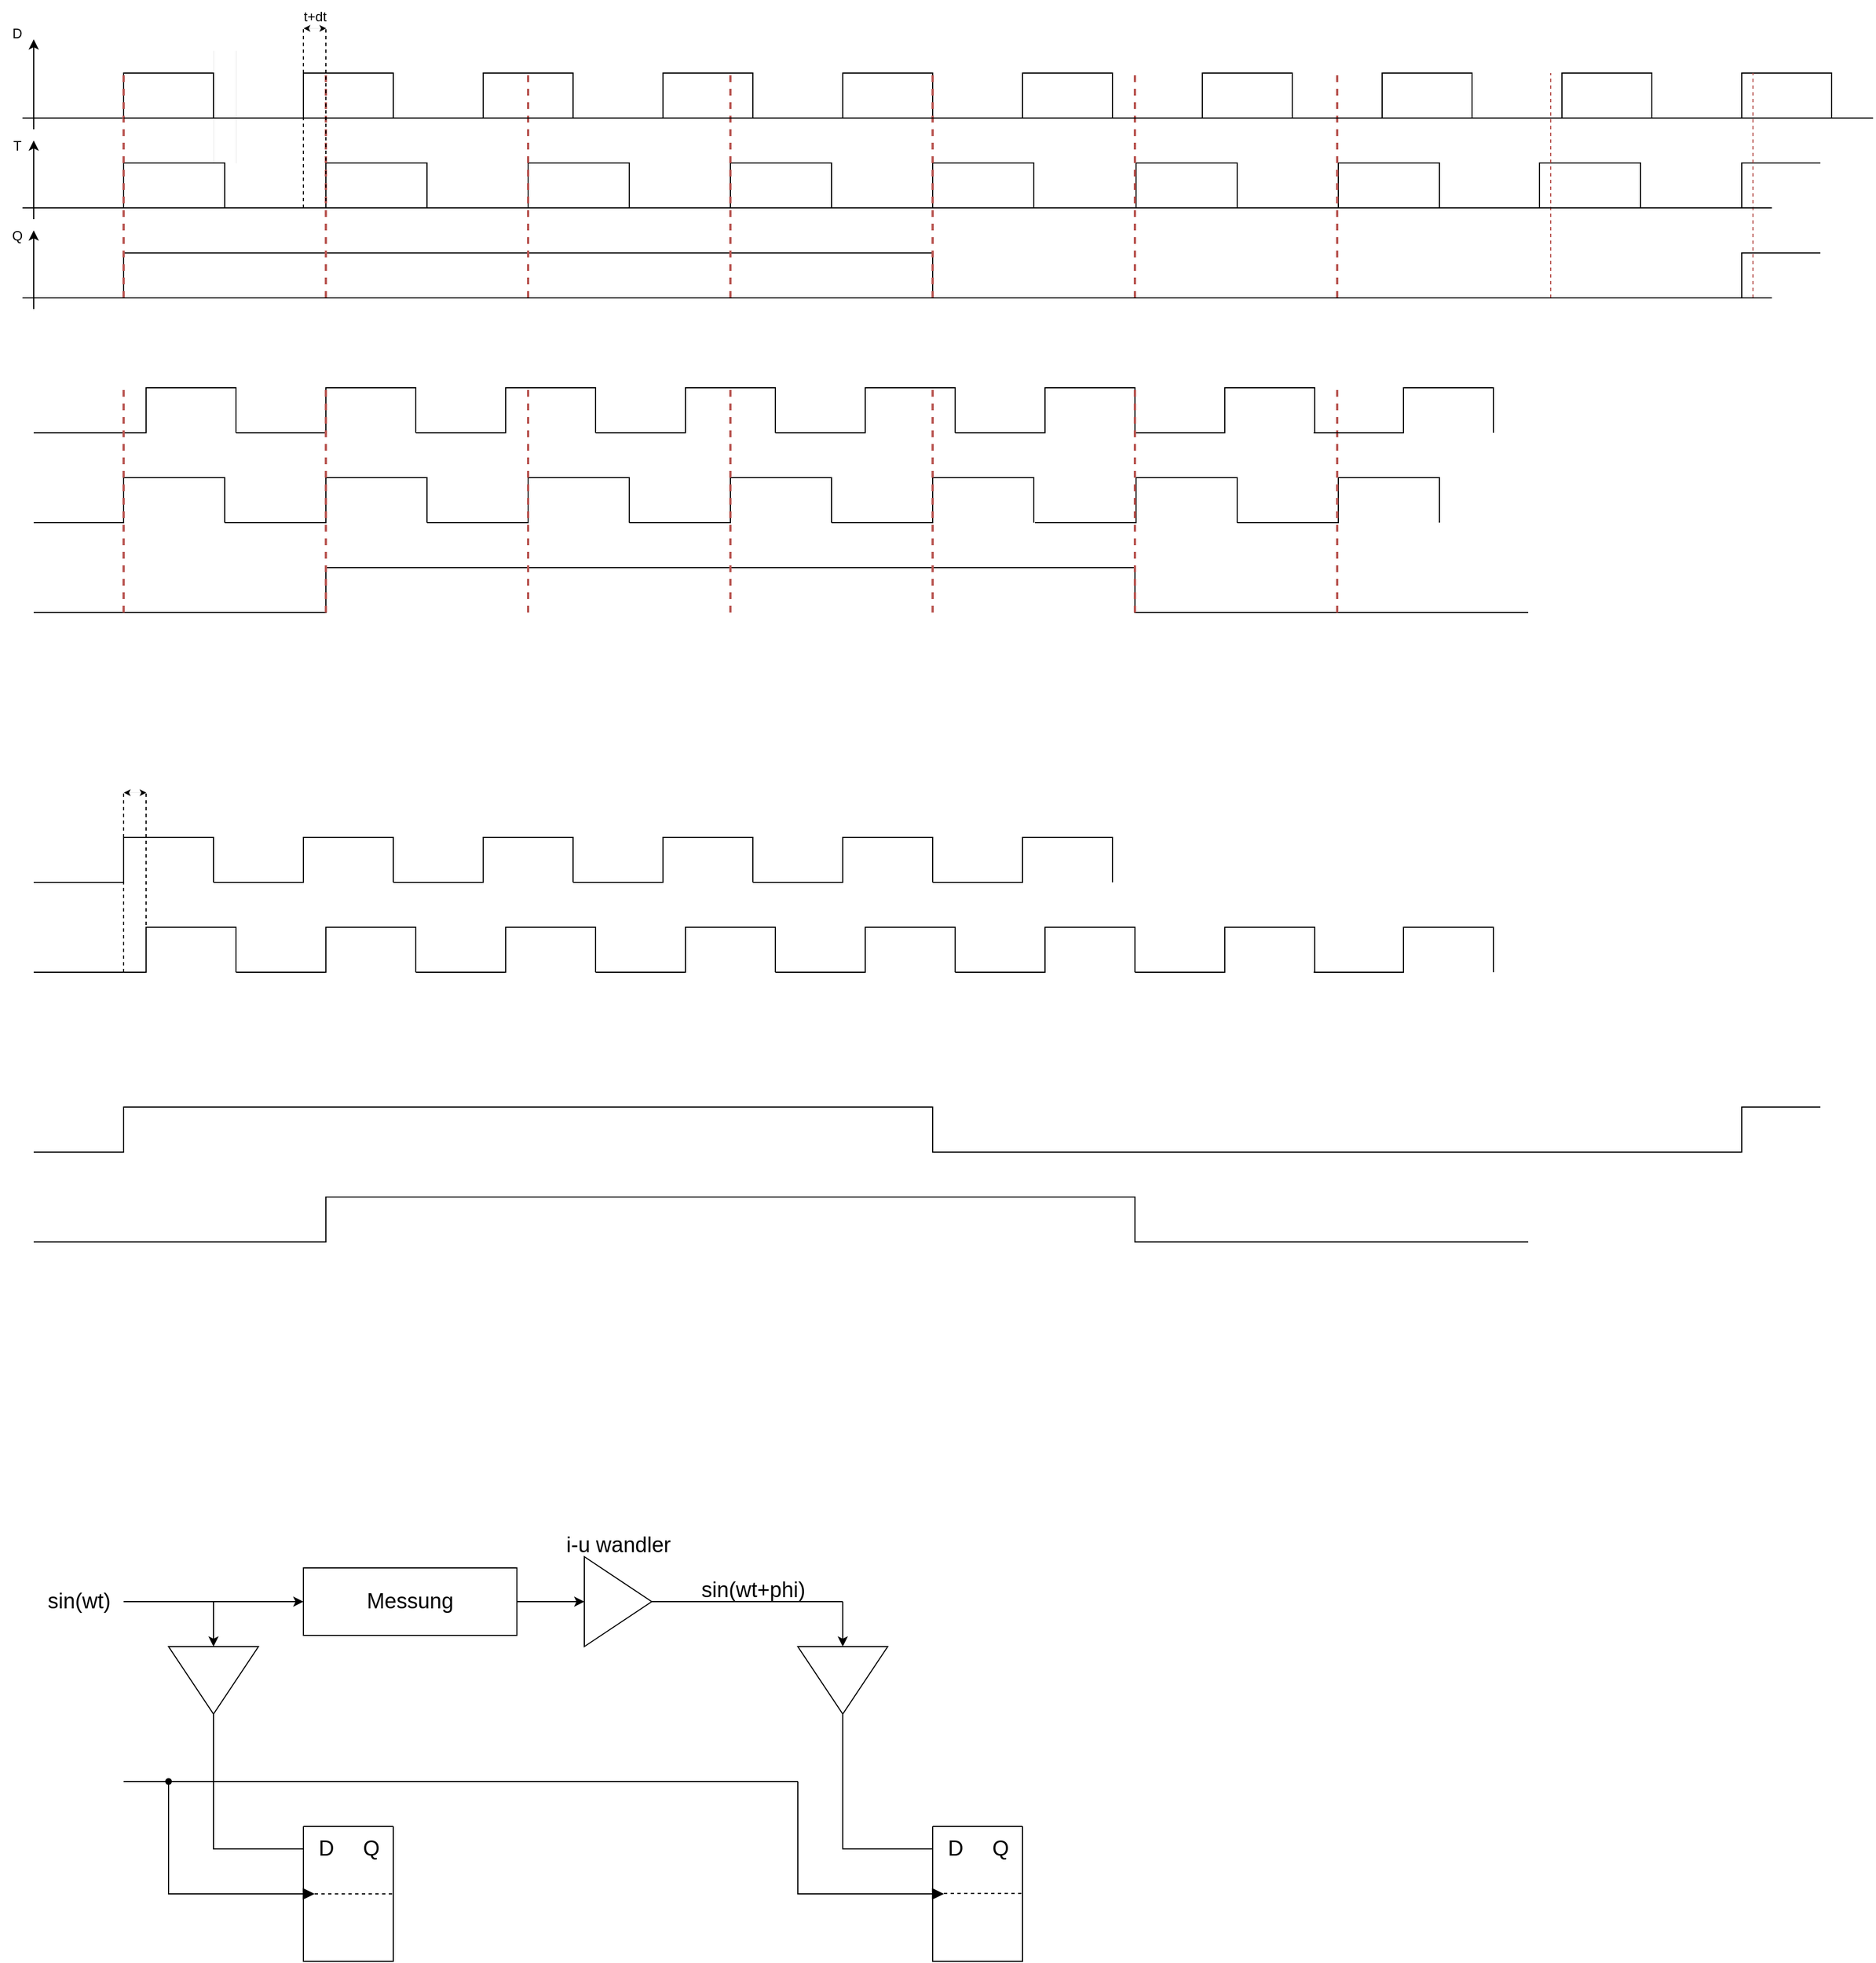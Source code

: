<mxfile version="20.8.5" type="github">
  <diagram id="WDzS4ZiVjdlWBc4Naw3w" name="Seite-1">
    <mxGraphModel dx="1028" dy="569" grid="1" gridSize="10" guides="1" tooltips="1" connect="1" arrows="1" fold="1" page="1" pageScale="1" pageWidth="827" pageHeight="1169" math="0" shadow="0">
      <root>
        <mxCell id="0" />
        <mxCell id="1" parent="0" />
        <mxCell id="kdA-taJ_aWkf9tYC6nDx-21" value="" style="endArrow=none;html=1;rounded=0;" parent="1" edge="1">
          <mxGeometry width="50" height="50" relative="1" as="geometry">
            <mxPoint x="150" y="200" as="sourcePoint" />
            <mxPoint x="320" y="200" as="targetPoint" />
            <Array as="points">
              <mxPoint x="240" y="200" />
              <mxPoint x="240" y="160" />
              <mxPoint x="320" y="160" />
            </Array>
          </mxGeometry>
        </mxCell>
        <mxCell id="kdA-taJ_aWkf9tYC6nDx-22" value="" style="endArrow=none;html=1;rounded=0;" parent="1" edge="1">
          <mxGeometry width="50" height="50" relative="1" as="geometry">
            <mxPoint x="320" y="200" as="sourcePoint" />
            <mxPoint x="480" y="200" as="targetPoint" />
            <Array as="points">
              <mxPoint x="400" y="200" />
              <mxPoint x="400" y="160" />
              <mxPoint x="480" y="160" />
            </Array>
          </mxGeometry>
        </mxCell>
        <mxCell id="kdA-taJ_aWkf9tYC6nDx-23" value="" style="endArrow=none;html=1;rounded=0;" parent="1" edge="1">
          <mxGeometry width="50" height="50" relative="1" as="geometry">
            <mxPoint x="480" y="200" as="sourcePoint" />
            <mxPoint x="640" y="200" as="targetPoint" />
            <Array as="points">
              <mxPoint x="560" y="200" />
              <mxPoint x="560" y="160" />
              <mxPoint x="640" y="160" />
            </Array>
          </mxGeometry>
        </mxCell>
        <mxCell id="kdA-taJ_aWkf9tYC6nDx-24" value="" style="endArrow=none;html=1;rounded=0;" parent="1" edge="1">
          <mxGeometry width="50" height="50" relative="1" as="geometry">
            <mxPoint x="640" y="200" as="sourcePoint" />
            <mxPoint x="800" y="200" as="targetPoint" />
            <Array as="points">
              <mxPoint x="720" y="200" />
              <mxPoint x="720" y="160" />
              <mxPoint x="800" y="160" />
            </Array>
          </mxGeometry>
        </mxCell>
        <mxCell id="kdA-taJ_aWkf9tYC6nDx-25" value="" style="endArrow=none;html=1;rounded=0;" parent="1" edge="1">
          <mxGeometry width="50" height="50" relative="1" as="geometry">
            <mxPoint x="800" y="200" as="sourcePoint" />
            <mxPoint x="960" y="200" as="targetPoint" />
            <Array as="points">
              <mxPoint x="880" y="200" />
              <mxPoint x="880" y="160" />
              <mxPoint x="960" y="160" />
            </Array>
          </mxGeometry>
        </mxCell>
        <mxCell id="kdA-taJ_aWkf9tYC6nDx-31" value="" style="endArrow=none;html=1;rounded=0;" parent="1" edge="1">
          <mxGeometry width="50" height="50" relative="1" as="geometry">
            <mxPoint x="150" y="280" as="sourcePoint" />
            <mxPoint x="330" y="280" as="targetPoint" />
            <Array as="points">
              <mxPoint x="240" y="280" />
              <mxPoint x="240" y="240" />
              <mxPoint x="330" y="240" />
            </Array>
          </mxGeometry>
        </mxCell>
        <mxCell id="kdA-taJ_aWkf9tYC6nDx-32" value="" style="endArrow=none;html=1;rounded=0;" parent="1" edge="1">
          <mxGeometry width="50" height="50" relative="1" as="geometry">
            <mxPoint x="330" y="280" as="sourcePoint" />
            <mxPoint x="510" y="280" as="targetPoint" />
            <Array as="points">
              <mxPoint x="420" y="280" />
              <mxPoint x="420" y="240" />
              <mxPoint x="510" y="240" />
            </Array>
          </mxGeometry>
        </mxCell>
        <mxCell id="kdA-taJ_aWkf9tYC6nDx-33" value="" style="endArrow=none;html=1;rounded=0;" parent="1" edge="1">
          <mxGeometry width="50" height="50" relative="1" as="geometry">
            <mxPoint x="510" y="280" as="sourcePoint" />
            <mxPoint x="690" y="280" as="targetPoint" />
            <Array as="points">
              <mxPoint x="600" y="280" />
              <mxPoint x="600" y="240" />
              <mxPoint x="690" y="240" />
            </Array>
          </mxGeometry>
        </mxCell>
        <mxCell id="kdA-taJ_aWkf9tYC6nDx-34" value="" style="endArrow=none;html=1;rounded=0;" parent="1" edge="1">
          <mxGeometry width="50" height="50" relative="1" as="geometry">
            <mxPoint x="690" y="280" as="sourcePoint" />
            <mxPoint x="870" y="280" as="targetPoint" />
            <Array as="points">
              <mxPoint x="780" y="280" />
              <mxPoint x="780" y="240" />
              <mxPoint x="870" y="240" />
            </Array>
          </mxGeometry>
        </mxCell>
        <mxCell id="kdA-taJ_aWkf9tYC6nDx-35" value="" style="endArrow=none;html=1;rounded=0;" parent="1" edge="1">
          <mxGeometry width="50" height="50" relative="1" as="geometry">
            <mxPoint x="870" y="280" as="sourcePoint" />
            <mxPoint x="1050" y="280" as="targetPoint" />
            <Array as="points">
              <mxPoint x="960" y="280" />
              <mxPoint x="960" y="240" />
              <mxPoint x="1050" y="240" />
            </Array>
          </mxGeometry>
        </mxCell>
        <mxCell id="kdA-taJ_aWkf9tYC6nDx-36" value="" style="endArrow=none;html=1;rounded=0;" parent="1" edge="1">
          <mxGeometry width="50" height="50" relative="1" as="geometry">
            <mxPoint x="960" y="200" as="sourcePoint" />
            <mxPoint x="1120" y="200" as="targetPoint" />
            <Array as="points">
              <mxPoint x="1040" y="200" />
              <mxPoint x="1040" y="160" />
              <mxPoint x="1120" y="160" />
            </Array>
          </mxGeometry>
        </mxCell>
        <mxCell id="kdA-taJ_aWkf9tYC6nDx-37" value="" style="endArrow=none;html=1;rounded=0;" parent="1" edge="1">
          <mxGeometry width="50" height="50" relative="1" as="geometry">
            <mxPoint x="1120" y="200" as="sourcePoint" />
            <mxPoint x="1280" y="200" as="targetPoint" />
            <Array as="points">
              <mxPoint x="1200" y="200" />
              <mxPoint x="1200" y="160" />
              <mxPoint x="1280" y="160" />
            </Array>
          </mxGeometry>
        </mxCell>
        <mxCell id="kdA-taJ_aWkf9tYC6nDx-38" value="" style="endArrow=none;html=1;rounded=0;" parent="1" edge="1">
          <mxGeometry width="50" height="50" relative="1" as="geometry">
            <mxPoint x="1280" y="200" as="sourcePoint" />
            <mxPoint x="1440" y="200" as="targetPoint" />
            <Array as="points">
              <mxPoint x="1360" y="200" />
              <mxPoint x="1360" y="160" />
              <mxPoint x="1440" y="160" />
            </Array>
          </mxGeometry>
        </mxCell>
        <mxCell id="kdA-taJ_aWkf9tYC6nDx-39" value="" style="endArrow=none;html=1;rounded=0;" parent="1" edge="1">
          <mxGeometry width="50" height="50" relative="1" as="geometry">
            <mxPoint x="1440" y="200" as="sourcePoint" />
            <mxPoint x="1600" y="200" as="targetPoint" />
            <Array as="points">
              <mxPoint x="1520" y="200" />
              <mxPoint x="1520" y="160" />
              <mxPoint x="1600" y="160" />
            </Array>
          </mxGeometry>
        </mxCell>
        <mxCell id="kdA-taJ_aWkf9tYC6nDx-44" value="" style="endArrow=none;html=1;rounded=0;" parent="1" edge="1">
          <mxGeometry width="50" height="50" relative="1" as="geometry">
            <mxPoint x="1051" y="280" as="sourcePoint" />
            <mxPoint x="1231" y="280" as="targetPoint" />
            <Array as="points">
              <mxPoint x="1141" y="280" />
              <mxPoint x="1141" y="240" />
              <mxPoint x="1231" y="240" />
            </Array>
          </mxGeometry>
        </mxCell>
        <mxCell id="kdA-taJ_aWkf9tYC6nDx-45" value="" style="endArrow=none;html=1;rounded=0;" parent="1" edge="1">
          <mxGeometry width="50" height="50" relative="1" as="geometry">
            <mxPoint x="1231" y="280" as="sourcePoint" />
            <mxPoint x="1411" y="280" as="targetPoint" />
            <Array as="points">
              <mxPoint x="1321" y="280" />
              <mxPoint x="1321" y="240" />
              <mxPoint x="1411" y="240" />
            </Array>
          </mxGeometry>
        </mxCell>
        <mxCell id="kdA-taJ_aWkf9tYC6nDx-46" value="" style="endArrow=none;html=1;rounded=0;" parent="1" edge="1">
          <mxGeometry width="50" height="50" relative="1" as="geometry">
            <mxPoint x="1410" y="280" as="sourcePoint" />
            <mxPoint x="1590" y="280" as="targetPoint" />
            <Array as="points">
              <mxPoint x="1500" y="280" />
              <mxPoint x="1500" y="240" />
              <mxPoint x="1590" y="240" />
            </Array>
          </mxGeometry>
        </mxCell>
        <mxCell id="kdA-taJ_aWkf9tYC6nDx-47" value="" style="endArrow=none;html=1;rounded=0;" parent="1" edge="1">
          <mxGeometry width="50" height="50" relative="1" as="geometry">
            <mxPoint x="150" y="360" as="sourcePoint" />
            <mxPoint x="1750" y="320" as="targetPoint" />
            <Array as="points">
              <mxPoint x="240" y="360" />
              <mxPoint x="240" y="320" />
              <mxPoint x="960" y="320" />
              <mxPoint x="960" y="360" />
              <mxPoint x="1680" y="360" />
              <mxPoint x="1680" y="320" />
            </Array>
          </mxGeometry>
        </mxCell>
        <mxCell id="kdA-taJ_aWkf9tYC6nDx-48" value="" style="endArrow=none;dashed=1;html=1;rounded=0;fillColor=#f8cecc;strokeColor=#b85450;strokeWidth=2;" parent="1" edge="1">
          <mxGeometry width="50" height="50" relative="1" as="geometry">
            <mxPoint x="240" y="360" as="sourcePoint" />
            <mxPoint x="240" y="160" as="targetPoint" />
          </mxGeometry>
        </mxCell>
        <mxCell id="kdA-taJ_aWkf9tYC6nDx-49" value="" style="endArrow=none;html=1;rounded=0;" parent="1" edge="1">
          <mxGeometry width="50" height="50" relative="1" as="geometry">
            <mxPoint x="1600" y="200" as="sourcePoint" />
            <mxPoint x="1760" y="200" as="targetPoint" />
            <Array as="points">
              <mxPoint x="1680" y="200" />
              <mxPoint x="1680" y="160" />
              <mxPoint x="1760" y="160" />
            </Array>
          </mxGeometry>
        </mxCell>
        <mxCell id="kdA-taJ_aWkf9tYC6nDx-50" value="" style="endArrow=none;html=1;rounded=0;" parent="1" edge="1">
          <mxGeometry width="50" height="50" relative="1" as="geometry">
            <mxPoint x="1590" y="280" as="sourcePoint" />
            <mxPoint x="1750" y="240" as="targetPoint" />
            <Array as="points">
              <mxPoint x="1680" y="280" />
              <mxPoint x="1680" y="240" />
              <mxPoint x="1720" y="240" />
            </Array>
          </mxGeometry>
        </mxCell>
        <mxCell id="kdA-taJ_aWkf9tYC6nDx-51" value="" style="endArrow=none;dashed=1;html=1;rounded=0;fillColor=#f8cecc;strokeColor=#b85450;strokeWidth=2;" parent="1" edge="1">
          <mxGeometry width="50" height="50" relative="1" as="geometry">
            <mxPoint x="420" y="360" as="sourcePoint" />
            <mxPoint x="420" y="160" as="targetPoint" />
          </mxGeometry>
        </mxCell>
        <mxCell id="kdA-taJ_aWkf9tYC6nDx-52" value="" style="endArrow=none;dashed=1;html=1;rounded=0;fillColor=#f8cecc;strokeColor=#b85450;strokeWidth=2;" parent="1" edge="1">
          <mxGeometry width="50" height="50" relative="1" as="geometry">
            <mxPoint x="600" y="360" as="sourcePoint" />
            <mxPoint x="600" y="160" as="targetPoint" />
          </mxGeometry>
        </mxCell>
        <mxCell id="kdA-taJ_aWkf9tYC6nDx-53" value="" style="endArrow=none;dashed=1;html=1;rounded=0;fillColor=#f8cecc;strokeColor=#b85450;strokeWidth=2;" parent="1" edge="1">
          <mxGeometry width="50" height="50" relative="1" as="geometry">
            <mxPoint x="780" y="360" as="sourcePoint" />
            <mxPoint x="780" y="160" as="targetPoint" />
          </mxGeometry>
        </mxCell>
        <mxCell id="kdA-taJ_aWkf9tYC6nDx-54" value="" style="endArrow=none;dashed=1;html=1;rounded=0;fillColor=#f8cecc;strokeColor=#b85450;strokeWidth=2;" parent="1" edge="1">
          <mxGeometry width="50" height="50" relative="1" as="geometry">
            <mxPoint x="960" y="360" as="sourcePoint" />
            <mxPoint x="960" y="160" as="targetPoint" />
          </mxGeometry>
        </mxCell>
        <mxCell id="gFEzy7Q-jeZhdHL1lZaV-1" value="" style="endArrow=classic;startArrow=classic;html=1;rounded=0;strokeWidth=0;fontStyle=1" parent="1" edge="1">
          <mxGeometry width="50" height="50" relative="1" as="geometry">
            <mxPoint x="400" y="120" as="sourcePoint" />
            <mxPoint x="420" y="120" as="targetPoint" />
            <Array as="points">
              <mxPoint x="404" y="120" />
            </Array>
          </mxGeometry>
        </mxCell>
        <mxCell id="gFEzy7Q-jeZhdHL1lZaV-4" value="" style="endArrow=none;dashed=1;html=1;rounded=0;strokeWidth=0;" parent="1" edge="1">
          <mxGeometry width="50" height="50" relative="1" as="geometry">
            <mxPoint x="340" y="240" as="sourcePoint" />
            <mxPoint x="340" y="140" as="targetPoint" />
          </mxGeometry>
        </mxCell>
        <mxCell id="gFEzy7Q-jeZhdHL1lZaV-5" value="" style="endArrow=none;dashed=1;html=1;rounded=0;strokeWidth=0;" parent="1" edge="1">
          <mxGeometry width="50" height="50" relative="1" as="geometry">
            <mxPoint x="320" y="240" as="sourcePoint" />
            <mxPoint x="320" y="140" as="targetPoint" />
          </mxGeometry>
        </mxCell>
        <mxCell id="gFEzy7Q-jeZhdHL1lZaV-6" value="" style="endArrow=none;dashed=1;html=1;rounded=0;strokeWidth=1;" parent="1" edge="1">
          <mxGeometry width="50" height="50" relative="1" as="geometry">
            <mxPoint x="400" y="280" as="sourcePoint" />
            <mxPoint x="400" y="120" as="targetPoint" />
          </mxGeometry>
        </mxCell>
        <mxCell id="gFEzy7Q-jeZhdHL1lZaV-7" value="" style="endArrow=none;dashed=1;html=1;rounded=0;strokeWidth=1;" parent="1" edge="1">
          <mxGeometry width="50" height="50" relative="1" as="geometry">
            <mxPoint x="420" y="280" as="sourcePoint" />
            <mxPoint x="420" y="120" as="targetPoint" />
          </mxGeometry>
        </mxCell>
        <mxCell id="gFEzy7Q-jeZhdHL1lZaV-8" value="" style="endArrow=none;html=1;rounded=0;" parent="1" edge="1">
          <mxGeometry width="50" height="50" relative="1" as="geometry">
            <mxPoint x="160" y="480" as="sourcePoint" />
            <mxPoint x="340" y="480" as="targetPoint" />
            <Array as="points">
              <mxPoint x="260" y="480" />
              <mxPoint x="260" y="440" />
              <mxPoint x="340" y="440" />
            </Array>
          </mxGeometry>
        </mxCell>
        <mxCell id="gFEzy7Q-jeZhdHL1lZaV-9" value="" style="endArrow=none;dashed=1;html=1;rounded=0;fillColor=#f8cecc;strokeColor=#b85450;strokeWidth=2;" parent="1" edge="1">
          <mxGeometry width="50" height="50" relative="1" as="geometry">
            <mxPoint x="1140" y="360" as="sourcePoint" />
            <mxPoint x="1140" y="160" as="targetPoint" />
          </mxGeometry>
        </mxCell>
        <mxCell id="gFEzy7Q-jeZhdHL1lZaV-10" value="" style="endArrow=none;dashed=1;html=1;rounded=0;fillColor=#f8cecc;strokeColor=#b85450;strokeWidth=2;" parent="1" edge="1">
          <mxGeometry width="50" height="50" relative="1" as="geometry">
            <mxPoint x="1320" y="360" as="sourcePoint" />
            <mxPoint x="1320" y="160" as="targetPoint" />
          </mxGeometry>
        </mxCell>
        <mxCell id="gFEzy7Q-jeZhdHL1lZaV-11" value="" style="endArrow=none;dashed=1;html=1;rounded=0;fillColor=#f8cecc;strokeColor=#b85450;" parent="1" edge="1">
          <mxGeometry width="50" height="50" relative="1" as="geometry">
            <mxPoint x="1510" y="360" as="sourcePoint" />
            <mxPoint x="1510" y="160" as="targetPoint" />
          </mxGeometry>
        </mxCell>
        <mxCell id="gFEzy7Q-jeZhdHL1lZaV-12" value="" style="endArrow=none;dashed=1;html=1;rounded=0;fillColor=#f8cecc;strokeColor=#b85450;" parent="1" edge="1">
          <mxGeometry width="50" height="50" relative="1" as="geometry">
            <mxPoint x="1690" y="360" as="sourcePoint" />
            <mxPoint x="1690" y="160" as="targetPoint" />
          </mxGeometry>
        </mxCell>
        <mxCell id="gFEzy7Q-jeZhdHL1lZaV-13" value="" style="endArrow=none;html=1;rounded=0;" parent="1" edge="1">
          <mxGeometry width="50" height="50" relative="1" as="geometry">
            <mxPoint x="340" y="480" as="sourcePoint" />
            <mxPoint x="500" y="480" as="targetPoint" />
            <Array as="points">
              <mxPoint x="420" y="480" />
              <mxPoint x="420" y="440" />
              <mxPoint x="500" y="440" />
            </Array>
          </mxGeometry>
        </mxCell>
        <mxCell id="gFEzy7Q-jeZhdHL1lZaV-14" value="" style="endArrow=none;html=1;rounded=0;" parent="1" edge="1">
          <mxGeometry width="50" height="50" relative="1" as="geometry">
            <mxPoint x="500" y="480" as="sourcePoint" />
            <mxPoint x="660" y="480" as="targetPoint" />
            <Array as="points">
              <mxPoint x="580" y="480" />
              <mxPoint x="580" y="440" />
              <mxPoint x="660" y="440" />
            </Array>
          </mxGeometry>
        </mxCell>
        <mxCell id="gFEzy7Q-jeZhdHL1lZaV-15" value="" style="endArrow=none;html=1;rounded=0;" parent="1" edge="1">
          <mxGeometry width="50" height="50" relative="1" as="geometry">
            <mxPoint x="660" y="480" as="sourcePoint" />
            <mxPoint x="820" y="480" as="targetPoint" />
            <Array as="points">
              <mxPoint x="740" y="480" />
              <mxPoint x="740" y="440" />
              <mxPoint x="820" y="440" />
            </Array>
          </mxGeometry>
        </mxCell>
        <mxCell id="gFEzy7Q-jeZhdHL1lZaV-16" value="" style="endArrow=none;html=1;rounded=0;" parent="1" edge="1">
          <mxGeometry width="50" height="50" relative="1" as="geometry">
            <mxPoint x="820" y="480" as="sourcePoint" />
            <mxPoint x="980" y="480" as="targetPoint" />
            <Array as="points">
              <mxPoint x="900" y="480" />
              <mxPoint x="900" y="440" />
              <mxPoint x="980" y="440" />
            </Array>
          </mxGeometry>
        </mxCell>
        <mxCell id="gFEzy7Q-jeZhdHL1lZaV-17" value="" style="endArrow=none;html=1;rounded=0;" parent="1" edge="1">
          <mxGeometry width="50" height="50" relative="1" as="geometry">
            <mxPoint x="980" y="480" as="sourcePoint" />
            <mxPoint x="1140" y="480" as="targetPoint" />
            <Array as="points">
              <mxPoint x="1060" y="480" />
              <mxPoint x="1060" y="440" />
              <mxPoint x="1140" y="440" />
            </Array>
          </mxGeometry>
        </mxCell>
        <mxCell id="gFEzy7Q-jeZhdHL1lZaV-18" value="" style="endArrow=none;html=1;rounded=0;" parent="1" edge="1">
          <mxGeometry width="50" height="50" relative="1" as="geometry">
            <mxPoint x="160" y="560" as="sourcePoint" />
            <mxPoint x="330" y="560" as="targetPoint" />
            <Array as="points">
              <mxPoint x="240" y="560" />
              <mxPoint x="240" y="520" />
              <mxPoint x="330" y="520" />
            </Array>
          </mxGeometry>
        </mxCell>
        <mxCell id="gFEzy7Q-jeZhdHL1lZaV-19" value="" style="endArrow=none;html=1;rounded=0;" parent="1" edge="1">
          <mxGeometry width="50" height="50" relative="1" as="geometry">
            <mxPoint x="330" y="560" as="sourcePoint" />
            <mxPoint x="510" y="560" as="targetPoint" />
            <Array as="points">
              <mxPoint x="420" y="560" />
              <mxPoint x="420" y="520" />
              <mxPoint x="510" y="520" />
            </Array>
          </mxGeometry>
        </mxCell>
        <mxCell id="gFEzy7Q-jeZhdHL1lZaV-20" value="" style="endArrow=none;html=1;rounded=0;" parent="1" edge="1">
          <mxGeometry width="50" height="50" relative="1" as="geometry">
            <mxPoint x="510" y="560" as="sourcePoint" />
            <mxPoint x="690" y="560" as="targetPoint" />
            <Array as="points">
              <mxPoint x="600" y="560" />
              <mxPoint x="600" y="520" />
              <mxPoint x="690" y="520" />
            </Array>
          </mxGeometry>
        </mxCell>
        <mxCell id="gFEzy7Q-jeZhdHL1lZaV-21" value="" style="endArrow=none;html=1;rounded=0;" parent="1" edge="1">
          <mxGeometry width="50" height="50" relative="1" as="geometry">
            <mxPoint x="690" y="560" as="sourcePoint" />
            <mxPoint x="870" y="560" as="targetPoint" />
            <Array as="points">
              <mxPoint x="780" y="560" />
              <mxPoint x="780" y="520" />
              <mxPoint x="870" y="520" />
            </Array>
          </mxGeometry>
        </mxCell>
        <mxCell id="gFEzy7Q-jeZhdHL1lZaV-22" value="" style="endArrow=none;html=1;rounded=0;" parent="1" edge="1">
          <mxGeometry width="50" height="50" relative="1" as="geometry">
            <mxPoint x="870" y="560" as="sourcePoint" />
            <mxPoint x="1050" y="560" as="targetPoint" />
            <Array as="points">
              <mxPoint x="960" y="560" />
              <mxPoint x="960" y="520" />
              <mxPoint x="1050" y="520" />
            </Array>
          </mxGeometry>
        </mxCell>
        <mxCell id="gFEzy7Q-jeZhdHL1lZaV-23" value="" style="endArrow=none;html=1;rounded=0;" parent="1" edge="1">
          <mxGeometry width="50" height="50" relative="1" as="geometry">
            <mxPoint x="1051" y="560" as="sourcePoint" />
            <mxPoint x="1231" y="560" as="targetPoint" />
            <Array as="points">
              <mxPoint x="1141" y="560" />
              <mxPoint x="1141" y="520" />
              <mxPoint x="1231" y="520" />
            </Array>
          </mxGeometry>
        </mxCell>
        <mxCell id="gFEzy7Q-jeZhdHL1lZaV-24" value="" style="endArrow=none;html=1;rounded=0;" parent="1" edge="1">
          <mxGeometry width="50" height="50" relative="1" as="geometry">
            <mxPoint x="1140" y="480" as="sourcePoint" />
            <mxPoint x="1300" y="480" as="targetPoint" />
            <Array as="points">
              <mxPoint x="1220" y="480" />
              <mxPoint x="1220" y="440" />
              <mxPoint x="1300" y="440" />
            </Array>
          </mxGeometry>
        </mxCell>
        <mxCell id="gFEzy7Q-jeZhdHL1lZaV-25" value="" style="endArrow=none;html=1;rounded=0;" parent="1" edge="1">
          <mxGeometry width="50" height="50" relative="1" as="geometry">
            <mxPoint x="1231" y="560" as="sourcePoint" />
            <mxPoint x="1411" y="560" as="targetPoint" />
            <Array as="points">
              <mxPoint x="1321" y="560" />
              <mxPoint x="1321" y="520" />
              <mxPoint x="1411" y="520" />
            </Array>
          </mxGeometry>
        </mxCell>
        <mxCell id="gFEzy7Q-jeZhdHL1lZaV-26" value="" style="endArrow=none;html=1;rounded=0;strokeWidth=1;" parent="1" edge="1">
          <mxGeometry width="50" height="50" relative="1" as="geometry">
            <mxPoint x="160" y="640" as="sourcePoint" />
            <mxPoint x="1490" y="640" as="targetPoint" />
            <Array as="points">
              <mxPoint x="240" y="640" />
              <mxPoint x="420" y="640" />
              <mxPoint x="420" y="600" />
              <mxPoint x="1140" y="600" />
              <mxPoint x="1140" y="640" />
            </Array>
          </mxGeometry>
        </mxCell>
        <mxCell id="gFEzy7Q-jeZhdHL1lZaV-27" value="" style="endArrow=none;dashed=1;html=1;rounded=0;fillColor=#f8cecc;strokeColor=#b85450;strokeWidth=2;" parent="1" edge="1">
          <mxGeometry width="50" height="50" relative="1" as="geometry">
            <mxPoint x="240" y="640" as="sourcePoint" />
            <mxPoint x="240" y="440" as="targetPoint" />
          </mxGeometry>
        </mxCell>
        <mxCell id="gFEzy7Q-jeZhdHL1lZaV-28" value="" style="endArrow=none;dashed=1;html=1;rounded=0;fillColor=#f8cecc;strokeColor=#b85450;strokeWidth=2;" parent="1" edge="1">
          <mxGeometry width="50" height="50" relative="1" as="geometry">
            <mxPoint x="420" y="640" as="sourcePoint" />
            <mxPoint x="420" y="440" as="targetPoint" />
          </mxGeometry>
        </mxCell>
        <mxCell id="gFEzy7Q-jeZhdHL1lZaV-29" value="" style="endArrow=none;dashed=1;html=1;rounded=0;fillColor=#f8cecc;strokeColor=#b85450;strokeWidth=2;" parent="1" edge="1">
          <mxGeometry width="50" height="50" relative="1" as="geometry">
            <mxPoint x="600" y="640" as="sourcePoint" />
            <mxPoint x="600" y="440" as="targetPoint" />
          </mxGeometry>
        </mxCell>
        <mxCell id="gFEzy7Q-jeZhdHL1lZaV-30" value="" style="endArrow=none;dashed=1;html=1;rounded=0;fillColor=#f8cecc;strokeColor=#b85450;strokeWidth=2;" parent="1" edge="1">
          <mxGeometry width="50" height="50" relative="1" as="geometry">
            <mxPoint x="780" y="640" as="sourcePoint" />
            <mxPoint x="780" y="440" as="targetPoint" />
          </mxGeometry>
        </mxCell>
        <mxCell id="gFEzy7Q-jeZhdHL1lZaV-31" value="" style="endArrow=none;dashed=1;html=1;rounded=0;fillColor=#f8cecc;strokeColor=#b85450;strokeWidth=2;" parent="1" edge="1">
          <mxGeometry width="50" height="50" relative="1" as="geometry">
            <mxPoint x="960" y="640" as="sourcePoint" />
            <mxPoint x="960" y="440" as="targetPoint" />
          </mxGeometry>
        </mxCell>
        <mxCell id="gFEzy7Q-jeZhdHL1lZaV-32" value="" style="endArrow=none;dashed=1;html=1;rounded=0;fillColor=#f8cecc;strokeColor=#b85450;strokeWidth=2;" parent="1" edge="1">
          <mxGeometry width="50" height="50" relative="1" as="geometry">
            <mxPoint x="1140" y="640" as="sourcePoint" />
            <mxPoint x="1140" y="440" as="targetPoint" />
          </mxGeometry>
        </mxCell>
        <mxCell id="gFEzy7Q-jeZhdHL1lZaV-33" value="" style="endArrow=none;dashed=1;html=1;rounded=0;fillColor=#f8cecc;strokeColor=#b85450;strokeWidth=2;" parent="1" edge="1">
          <mxGeometry width="50" height="50" relative="1" as="geometry">
            <mxPoint x="1320" y="640" as="sourcePoint" />
            <mxPoint x="1320" y="440" as="targetPoint" />
          </mxGeometry>
        </mxCell>
        <mxCell id="gFEzy7Q-jeZhdHL1lZaV-34" value="" style="endArrow=none;html=1;rounded=0;" parent="1" edge="1">
          <mxGeometry width="50" height="50" relative="1" as="geometry">
            <mxPoint x="1299" y="480" as="sourcePoint" />
            <mxPoint x="1459" y="480" as="targetPoint" />
            <Array as="points">
              <mxPoint x="1379" y="480" />
              <mxPoint x="1379" y="440" />
              <mxPoint x="1459" y="440" />
            </Array>
          </mxGeometry>
        </mxCell>
        <mxCell id="gFEzy7Q-jeZhdHL1lZaV-36" value="" style="endArrow=none;html=1;rounded=0;" parent="1" edge="1">
          <mxGeometry width="50" height="50" relative="1" as="geometry">
            <mxPoint x="160" y="880" as="sourcePoint" />
            <mxPoint x="320" y="880" as="targetPoint" />
            <Array as="points">
              <mxPoint x="240" y="880" />
              <mxPoint x="240" y="840" />
              <mxPoint x="320" y="840" />
            </Array>
          </mxGeometry>
        </mxCell>
        <mxCell id="gFEzy7Q-jeZhdHL1lZaV-37" value="" style="endArrow=none;html=1;rounded=0;" parent="1" edge="1">
          <mxGeometry width="50" height="50" relative="1" as="geometry">
            <mxPoint x="320" y="880" as="sourcePoint" />
            <mxPoint x="480" y="880" as="targetPoint" />
            <Array as="points">
              <mxPoint x="400" y="880" />
              <mxPoint x="400" y="840" />
              <mxPoint x="480" y="840" />
            </Array>
          </mxGeometry>
        </mxCell>
        <mxCell id="gFEzy7Q-jeZhdHL1lZaV-38" value="" style="endArrow=none;html=1;rounded=0;" parent="1" edge="1">
          <mxGeometry width="50" height="50" relative="1" as="geometry">
            <mxPoint x="480" y="880" as="sourcePoint" />
            <mxPoint x="640" y="880" as="targetPoint" />
            <Array as="points">
              <mxPoint x="560" y="880" />
              <mxPoint x="560" y="840" />
              <mxPoint x="640" y="840" />
            </Array>
          </mxGeometry>
        </mxCell>
        <mxCell id="gFEzy7Q-jeZhdHL1lZaV-43" value="" style="endArrow=none;html=1;rounded=0;" parent="1" edge="1">
          <mxGeometry width="50" height="50" relative="1" as="geometry">
            <mxPoint x="640" y="880" as="sourcePoint" />
            <mxPoint x="800" y="880" as="targetPoint" />
            <Array as="points">
              <mxPoint x="720" y="880" />
              <mxPoint x="720" y="840" />
              <mxPoint x="800" y="840" />
            </Array>
          </mxGeometry>
        </mxCell>
        <mxCell id="gFEzy7Q-jeZhdHL1lZaV-44" value="" style="endArrow=none;html=1;rounded=0;" parent="1" edge="1">
          <mxGeometry width="50" height="50" relative="1" as="geometry">
            <mxPoint x="800" y="880" as="sourcePoint" />
            <mxPoint x="960" y="880" as="targetPoint" />
            <Array as="points">
              <mxPoint x="880" y="880" />
              <mxPoint x="880" y="840" />
              <mxPoint x="960" y="840" />
            </Array>
          </mxGeometry>
        </mxCell>
        <mxCell id="gFEzy7Q-jeZhdHL1lZaV-45" value="" style="endArrow=none;html=1;rounded=0;" parent="1" edge="1">
          <mxGeometry width="50" height="50" relative="1" as="geometry">
            <mxPoint x="960" y="880" as="sourcePoint" />
            <mxPoint x="1120" y="880" as="targetPoint" />
            <Array as="points">
              <mxPoint x="1040" y="880" />
              <mxPoint x="1040" y="840" />
              <mxPoint x="1120" y="840" />
            </Array>
          </mxGeometry>
        </mxCell>
        <mxCell id="gFEzy7Q-jeZhdHL1lZaV-49" value="" style="endArrow=none;html=1;rounded=0;" parent="1" edge="1">
          <mxGeometry width="50" height="50" relative="1" as="geometry">
            <mxPoint x="160" y="960" as="sourcePoint" />
            <mxPoint x="340" y="960" as="targetPoint" />
            <Array as="points">
              <mxPoint x="260" y="960" />
              <mxPoint x="260" y="920" />
              <mxPoint x="340" y="920" />
            </Array>
          </mxGeometry>
        </mxCell>
        <mxCell id="gFEzy7Q-jeZhdHL1lZaV-50" value="" style="endArrow=none;html=1;rounded=0;" parent="1" edge="1">
          <mxGeometry width="50" height="50" relative="1" as="geometry">
            <mxPoint x="340" y="960" as="sourcePoint" />
            <mxPoint x="500" y="960" as="targetPoint" />
            <Array as="points">
              <mxPoint x="420" y="960" />
              <mxPoint x="420" y="920" />
              <mxPoint x="500" y="920" />
            </Array>
          </mxGeometry>
        </mxCell>
        <mxCell id="gFEzy7Q-jeZhdHL1lZaV-51" value="" style="endArrow=none;html=1;rounded=0;" parent="1" edge="1">
          <mxGeometry width="50" height="50" relative="1" as="geometry">
            <mxPoint x="500" y="960" as="sourcePoint" />
            <mxPoint x="660" y="960" as="targetPoint" />
            <Array as="points">
              <mxPoint x="580" y="960" />
              <mxPoint x="580" y="920" />
              <mxPoint x="660" y="920" />
            </Array>
          </mxGeometry>
        </mxCell>
        <mxCell id="gFEzy7Q-jeZhdHL1lZaV-52" value="" style="endArrow=none;html=1;rounded=0;" parent="1" edge="1">
          <mxGeometry width="50" height="50" relative="1" as="geometry">
            <mxPoint x="660" y="960" as="sourcePoint" />
            <mxPoint x="820" y="960" as="targetPoint" />
            <Array as="points">
              <mxPoint x="740" y="960" />
              <mxPoint x="740" y="920" />
              <mxPoint x="820" y="920" />
            </Array>
          </mxGeometry>
        </mxCell>
        <mxCell id="gFEzy7Q-jeZhdHL1lZaV-53" value="" style="endArrow=none;html=1;rounded=0;" parent="1" edge="1">
          <mxGeometry width="50" height="50" relative="1" as="geometry">
            <mxPoint x="820" y="960" as="sourcePoint" />
            <mxPoint x="980" y="960" as="targetPoint" />
            <Array as="points">
              <mxPoint x="900" y="960" />
              <mxPoint x="900" y="920" />
              <mxPoint x="980" y="920" />
            </Array>
          </mxGeometry>
        </mxCell>
        <mxCell id="gFEzy7Q-jeZhdHL1lZaV-54" value="" style="endArrow=none;html=1;rounded=0;" parent="1" edge="1">
          <mxGeometry width="50" height="50" relative="1" as="geometry">
            <mxPoint x="980" y="960" as="sourcePoint" />
            <mxPoint x="1140" y="960" as="targetPoint" />
            <Array as="points">
              <mxPoint x="1060" y="960" />
              <mxPoint x="1060" y="920" />
              <mxPoint x="1140" y="920" />
            </Array>
          </mxGeometry>
        </mxCell>
        <mxCell id="gFEzy7Q-jeZhdHL1lZaV-55" value="" style="endArrow=none;html=1;rounded=0;" parent="1" edge="1">
          <mxGeometry width="50" height="50" relative="1" as="geometry">
            <mxPoint x="1140" y="960" as="sourcePoint" />
            <mxPoint x="1300" y="960" as="targetPoint" />
            <Array as="points">
              <mxPoint x="1220" y="960" />
              <mxPoint x="1220" y="920" />
              <mxPoint x="1300" y="920" />
            </Array>
          </mxGeometry>
        </mxCell>
        <mxCell id="gFEzy7Q-jeZhdHL1lZaV-56" value="" style="endArrow=none;html=1;rounded=0;" parent="1" edge="1">
          <mxGeometry width="50" height="50" relative="1" as="geometry">
            <mxPoint x="1299" y="960" as="sourcePoint" />
            <mxPoint x="1459" y="960" as="targetPoint" />
            <Array as="points">
              <mxPoint x="1379" y="960" />
              <mxPoint x="1379" y="920" />
              <mxPoint x="1459" y="920" />
            </Array>
          </mxGeometry>
        </mxCell>
        <mxCell id="gFEzy7Q-jeZhdHL1lZaV-57" value="" style="endArrow=none;dashed=1;html=1;rounded=0;strokeWidth=1;" parent="1" edge="1">
          <mxGeometry width="50" height="50" relative="1" as="geometry">
            <mxPoint x="240" y="960" as="sourcePoint" />
            <mxPoint x="240" y="800" as="targetPoint" />
          </mxGeometry>
        </mxCell>
        <mxCell id="gFEzy7Q-jeZhdHL1lZaV-66" value="" style="endArrow=none;dashed=1;html=1;rounded=0;strokeWidth=1;" parent="1" edge="1">
          <mxGeometry width="50" height="50" relative="1" as="geometry">
            <mxPoint x="260" y="960" as="sourcePoint" />
            <mxPoint x="260" y="800" as="targetPoint" />
          </mxGeometry>
        </mxCell>
        <mxCell id="gFEzy7Q-jeZhdHL1lZaV-69" value="" style="endArrow=classic;startArrow=classic;html=1;rounded=0;strokeWidth=0;" parent="1" edge="1">
          <mxGeometry width="50" height="50" relative="1" as="geometry">
            <mxPoint x="240" y="800" as="sourcePoint" />
            <mxPoint x="260" y="800" as="targetPoint" />
            <Array as="points">
              <mxPoint x="250" y="800" />
            </Array>
          </mxGeometry>
        </mxCell>
        <mxCell id="gFEzy7Q-jeZhdHL1lZaV-70" value="" style="endArrow=none;html=1;rounded=0;" parent="1" edge="1">
          <mxGeometry width="50" height="50" relative="1" as="geometry">
            <mxPoint x="160" y="1120" as="sourcePoint" />
            <mxPoint x="1750.0" y="1080" as="targetPoint" />
            <Array as="points">
              <mxPoint x="240" y="1120" />
              <mxPoint x="240" y="1080" />
              <mxPoint x="960" y="1080" />
              <mxPoint x="960" y="1120" />
              <mxPoint x="1680" y="1120" />
              <mxPoint x="1680" y="1080" />
            </Array>
          </mxGeometry>
        </mxCell>
        <mxCell id="gFEzy7Q-jeZhdHL1lZaV-71" value="" style="endArrow=none;html=1;rounded=0;strokeWidth=1;" parent="1" edge="1">
          <mxGeometry width="50" height="50" relative="1" as="geometry">
            <mxPoint x="160" y="1200" as="sourcePoint" />
            <mxPoint x="1490" y="1200" as="targetPoint" />
            <Array as="points">
              <mxPoint x="240" y="1200" />
              <mxPoint x="420" y="1200" />
              <mxPoint x="420" y="1160" />
              <mxPoint x="1140" y="1160" />
              <mxPoint x="1140" y="1200" />
            </Array>
          </mxGeometry>
        </mxCell>
        <mxCell id="34TBfXtCDEXkfYJ-5ulG-4" value="" style="endArrow=classic;html=1;rounded=0;" edge="1" parent="1">
          <mxGeometry width="50" height="50" relative="1" as="geometry">
            <mxPoint x="160" y="210" as="sourcePoint" />
            <mxPoint x="160" y="130" as="targetPoint" />
          </mxGeometry>
        </mxCell>
        <mxCell id="34TBfXtCDEXkfYJ-5ulG-5" value="D" style="text;html=1;align=center;verticalAlign=middle;resizable=0;points=[];autosize=1;strokeColor=none;fillColor=none;" vertex="1" parent="1">
          <mxGeometry x="130" y="110" width="30" height="30" as="geometry" />
        </mxCell>
        <mxCell id="34TBfXtCDEXkfYJ-5ulG-6" value="T" style="text;html=1;align=center;verticalAlign=middle;resizable=0;points=[];autosize=1;strokeColor=none;fillColor=none;" vertex="1" parent="1">
          <mxGeometry x="130" y="210" width="30" height="30" as="geometry" />
        </mxCell>
        <mxCell id="34TBfXtCDEXkfYJ-5ulG-7" value="" style="endArrow=classic;html=1;rounded=0;" edge="1" parent="1">
          <mxGeometry width="50" height="50" relative="1" as="geometry">
            <mxPoint x="160" y="290" as="sourcePoint" />
            <mxPoint x="160" y="220" as="targetPoint" />
          </mxGeometry>
        </mxCell>
        <mxCell id="34TBfXtCDEXkfYJ-5ulG-8" value="" style="endArrow=classic;html=1;rounded=0;" edge="1" parent="1">
          <mxGeometry width="50" height="50" relative="1" as="geometry">
            <mxPoint x="160" y="370" as="sourcePoint" />
            <mxPoint x="160" y="300" as="targetPoint" />
          </mxGeometry>
        </mxCell>
        <mxCell id="34TBfXtCDEXkfYJ-5ulG-9" value="Q" style="text;html=1;align=center;verticalAlign=middle;resizable=0;points=[];autosize=1;strokeColor=none;fillColor=none;" vertex="1" parent="1">
          <mxGeometry x="130" y="290" width="30" height="30" as="geometry" />
        </mxCell>
        <mxCell id="34TBfXtCDEXkfYJ-5ulG-10" value="" style="endArrow=none;html=1;rounded=0;" edge="1" parent="1">
          <mxGeometry width="50" height="50" relative="1" as="geometry">
            <mxPoint x="240" y="200" as="sourcePoint" />
            <mxPoint x="1796.857" y="200" as="targetPoint" />
          </mxGeometry>
        </mxCell>
        <mxCell id="34TBfXtCDEXkfYJ-5ulG-12" value="" style="endArrow=none;html=1;rounded=0;" edge="1" parent="1">
          <mxGeometry width="50" height="50" relative="1" as="geometry">
            <mxPoint x="150" y="280" as="sourcePoint" />
            <mxPoint x="1706.857" y="280" as="targetPoint" />
          </mxGeometry>
        </mxCell>
        <mxCell id="34TBfXtCDEXkfYJ-5ulG-13" value="" style="endArrow=none;html=1;rounded=0;" edge="1" parent="1">
          <mxGeometry width="50" height="50" relative="1" as="geometry">
            <mxPoint x="150" y="360" as="sourcePoint" />
            <mxPoint x="1706.857" y="360" as="targetPoint" />
          </mxGeometry>
        </mxCell>
        <mxCell id="34TBfXtCDEXkfYJ-5ulG-14" value="t+dt" style="text;html=1;align=center;verticalAlign=middle;resizable=0;points=[];autosize=1;strokeColor=none;fillColor=none;" vertex="1" parent="1">
          <mxGeometry x="390" y="95" width="40" height="30" as="geometry" />
        </mxCell>
        <mxCell id="34TBfXtCDEXkfYJ-5ulG-16" value="&lt;font style=&quot;font-size: 19px;&quot;&gt;Messung&lt;/font&gt;" style="rounded=0;whiteSpace=wrap;html=1;" vertex="1" parent="1">
          <mxGeometry x="400" y="1490" width="190" height="60" as="geometry" />
        </mxCell>
        <mxCell id="34TBfXtCDEXkfYJ-5ulG-19" style="edgeStyle=orthogonalEdgeStyle;rounded=0;orthogonalLoop=1;jettySize=auto;html=1;entryX=0;entryY=0.5;entryDx=0;entryDy=0;fontSize=19;" edge="1" parent="1" source="34TBfXtCDEXkfYJ-5ulG-17" target="34TBfXtCDEXkfYJ-5ulG-16">
          <mxGeometry relative="1" as="geometry" />
        </mxCell>
        <mxCell id="34TBfXtCDEXkfYJ-5ulG-17" value="sin(wt)" style="text;html=1;align=center;verticalAlign=middle;resizable=0;points=[];autosize=1;strokeColor=none;fillColor=none;fontSize=19;" vertex="1" parent="1">
          <mxGeometry x="160" y="1500" width="80" height="40" as="geometry" />
        </mxCell>
        <mxCell id="34TBfXtCDEXkfYJ-5ulG-20" value="" style="endArrow=classic;html=1;rounded=0;fontSize=19;exitX=1;exitY=0.5;exitDx=0;exitDy=0;" edge="1" parent="1" source="34TBfXtCDEXkfYJ-5ulG-16" target="34TBfXtCDEXkfYJ-5ulG-21">
          <mxGeometry width="50" height="50" relative="1" as="geometry">
            <mxPoint x="640" y="1510" as="sourcePoint" />
            <mxPoint x="680" y="1520" as="targetPoint" />
          </mxGeometry>
        </mxCell>
        <mxCell id="34TBfXtCDEXkfYJ-5ulG-21" value="" style="triangle;whiteSpace=wrap;html=1;fontSize=19;" vertex="1" parent="1">
          <mxGeometry x="650" y="1480" width="60" height="80" as="geometry" />
        </mxCell>
        <mxCell id="34TBfXtCDEXkfYJ-5ulG-22" value="i-u wandler" style="text;html=1;align=center;verticalAlign=middle;resizable=0;points=[];autosize=1;strokeColor=none;fillColor=none;fontSize=19;" vertex="1" parent="1">
          <mxGeometry x="620" y="1450" width="120" height="40" as="geometry" />
        </mxCell>
        <mxCell id="34TBfXtCDEXkfYJ-5ulG-24" value="sin(wt+phi)" style="text;html=1;align=center;verticalAlign=middle;resizable=0;points=[];autosize=1;strokeColor=none;fillColor=none;fontSize=19;" vertex="1" parent="1">
          <mxGeometry x="740" y="1490" width="120" height="40" as="geometry" />
        </mxCell>
        <mxCell id="34TBfXtCDEXkfYJ-5ulG-25" value="" style="endArrow=classic;html=1;rounded=0;fontSize=19;entryX=0;entryY=0.5;entryDx=0;entryDy=0;" edge="1" parent="1" target="34TBfXtCDEXkfYJ-5ulG-26">
          <mxGeometry width="50" height="50" relative="1" as="geometry">
            <mxPoint x="320" y="1520" as="sourcePoint" />
            <mxPoint x="320" y="1590" as="targetPoint" />
          </mxGeometry>
        </mxCell>
        <mxCell id="34TBfXtCDEXkfYJ-5ulG-26" value="" style="triangle;whiteSpace=wrap;html=1;fontSize=19;direction=south;" vertex="1" parent="1">
          <mxGeometry x="280" y="1560" width="80" height="60" as="geometry" />
        </mxCell>
        <mxCell id="34TBfXtCDEXkfYJ-5ulG-27" value="" style="endArrow=none;html=1;rounded=0;fontSize=19;" edge="1" parent="1">
          <mxGeometry width="50" height="50" relative="1" as="geometry">
            <mxPoint x="710" y="1520" as="sourcePoint" />
            <mxPoint x="880" y="1520" as="targetPoint" />
          </mxGeometry>
        </mxCell>
        <mxCell id="34TBfXtCDEXkfYJ-5ulG-28" value="" style="endArrow=classic;html=1;rounded=0;fontSize=19;startArrow=none;" edge="1" parent="1" source="34TBfXtCDEXkfYJ-5ulG-29">
          <mxGeometry width="50" height="50" relative="1" as="geometry">
            <mxPoint x="880" y="1520" as="sourcePoint" />
            <mxPoint x="880" y="1600" as="targetPoint" />
          </mxGeometry>
        </mxCell>
        <mxCell id="34TBfXtCDEXkfYJ-5ulG-30" value="" style="swimlane;startSize=0;fontSize=19;" vertex="1" parent="1">
          <mxGeometry x="400" y="1720" width="80" height="120" as="geometry">
            <mxRectangle x="324" y="1710" width="50" height="40" as="alternateBounds" />
          </mxGeometry>
        </mxCell>
        <mxCell id="34TBfXtCDEXkfYJ-5ulG-36" value="D" style="text;html=1;align=center;verticalAlign=middle;resizable=0;points=[];autosize=1;strokeColor=none;fillColor=none;fontSize=19;" vertex="1" parent="34TBfXtCDEXkfYJ-5ulG-30">
          <mxGeometry width="40" height="40" as="geometry" />
        </mxCell>
        <mxCell id="34TBfXtCDEXkfYJ-5ulG-53" value="Q" style="text;html=1;align=center;verticalAlign=middle;resizable=0;points=[];autosize=1;strokeColor=none;fillColor=none;fontSize=19;" vertex="1" parent="34TBfXtCDEXkfYJ-5ulG-30">
          <mxGeometry x="40" width="40" height="40" as="geometry" />
        </mxCell>
        <mxCell id="34TBfXtCDEXkfYJ-5ulG-33" value="" style="swimlane;startSize=0;fontSize=19;" vertex="1" parent="1">
          <mxGeometry x="960" y="1720" width="80" height="120" as="geometry">
            <mxRectangle x="324" y="1710" width="50" height="40" as="alternateBounds" />
          </mxGeometry>
        </mxCell>
        <mxCell id="34TBfXtCDEXkfYJ-5ulG-37" value="D" style="text;html=1;align=center;verticalAlign=middle;resizable=0;points=[];autosize=1;strokeColor=none;fillColor=none;fontSize=19;" vertex="1" parent="34TBfXtCDEXkfYJ-5ulG-33">
          <mxGeometry width="40" height="40" as="geometry" />
        </mxCell>
        <mxCell id="34TBfXtCDEXkfYJ-5ulG-47" value="" style="endArrow=none;dashed=1;html=1;rounded=0;fontSize=19;entryX=1;entryY=0.5;entryDx=0;entryDy=0;" edge="1" parent="34TBfXtCDEXkfYJ-5ulG-33">
          <mxGeometry width="50" height="50" relative="1" as="geometry">
            <mxPoint x="10" y="59.58" as="sourcePoint" />
            <mxPoint x="80" y="59.58" as="targetPoint" />
          </mxGeometry>
        </mxCell>
        <mxCell id="34TBfXtCDEXkfYJ-5ulG-54" value="Q" style="text;html=1;align=center;verticalAlign=middle;resizable=0;points=[];autosize=1;strokeColor=none;fillColor=none;fontSize=19;" vertex="1" parent="34TBfXtCDEXkfYJ-5ulG-33">
          <mxGeometry x="40" width="40" height="40" as="geometry" />
        </mxCell>
        <mxCell id="34TBfXtCDEXkfYJ-5ulG-34" value="" style="edgeStyle=segmentEdgeStyle;endArrow=block;html=1;curved=0;rounded=0;endSize=8;startSize=8;fontSize=19;endFill=1;startArrow=none;" edge="1" parent="1" source="34TBfXtCDEXkfYJ-5ulG-48">
          <mxGeometry width="50" height="50" relative="1" as="geometry">
            <mxPoint x="290" y="1680" as="sourcePoint" />
            <mxPoint x="410" y="1780" as="targetPoint" />
            <Array as="points">
              <mxPoint x="280" y="1680" />
              <mxPoint x="280" y="1780" />
            </Array>
          </mxGeometry>
        </mxCell>
        <mxCell id="34TBfXtCDEXkfYJ-5ulG-35" value="" style="edgeStyle=segmentEdgeStyle;endArrow=block;html=1;curved=0;rounded=0;endSize=8;startSize=8;fontSize=19;endFill=1;" edge="1" parent="1">
          <mxGeometry width="50" height="50" relative="1" as="geometry">
            <mxPoint x="840" y="1680" as="sourcePoint" />
            <mxPoint x="970" y="1780" as="targetPoint" />
            <Array as="points">
              <mxPoint x="840" y="1780" />
            </Array>
          </mxGeometry>
        </mxCell>
        <mxCell id="34TBfXtCDEXkfYJ-5ulG-38" value="" style="endArrow=classic;html=1;rounded=0;fontSize=19;endFill=1;entryX=0;entryY=0.5;entryDx=0;entryDy=0;" edge="1" parent="1" target="34TBfXtCDEXkfYJ-5ulG-29">
          <mxGeometry width="50" height="50" relative="1" as="geometry">
            <mxPoint x="880" y="1520" as="sourcePoint" />
            <mxPoint x="980" y="1560" as="targetPoint" />
          </mxGeometry>
        </mxCell>
        <mxCell id="34TBfXtCDEXkfYJ-5ulG-29" value="" style="triangle;whiteSpace=wrap;html=1;fontSize=19;direction=south;" vertex="1" parent="1">
          <mxGeometry x="840" y="1560" width="80" height="60" as="geometry" />
        </mxCell>
        <mxCell id="34TBfXtCDEXkfYJ-5ulG-40" value="" style="endArrow=none;html=1;rounded=0;fontSize=19;startArrow=none;" edge="1" parent="1" source="34TBfXtCDEXkfYJ-5ulG-48">
          <mxGeometry width="50" height="50" relative="1" as="geometry">
            <mxPoint x="240" y="1680" as="sourcePoint" />
            <mxPoint x="840" y="1680" as="targetPoint" />
          </mxGeometry>
        </mxCell>
        <mxCell id="34TBfXtCDEXkfYJ-5ulG-44" value="" style="endArrow=none;html=1;rounded=0;fontSize=19;exitX=1;exitY=0.5;exitDx=0;exitDy=0;" edge="1" parent="1" source="34TBfXtCDEXkfYJ-5ulG-26">
          <mxGeometry width="50" height="50" relative="1" as="geometry">
            <mxPoint x="530" y="1760" as="sourcePoint" />
            <mxPoint x="400" y="1740" as="targetPoint" />
            <Array as="points">
              <mxPoint x="320" y="1740" />
            </Array>
          </mxGeometry>
        </mxCell>
        <mxCell id="34TBfXtCDEXkfYJ-5ulG-45" value="" style="endArrow=none;html=1;rounded=0;fontSize=19;exitX=1;exitY=0.5;exitDx=0;exitDy=0;" edge="1" parent="1">
          <mxGeometry width="50" height="50" relative="1" as="geometry">
            <mxPoint x="880" y="1620" as="sourcePoint" />
            <mxPoint x="960" y="1740" as="targetPoint" />
            <Array as="points">
              <mxPoint x="880" y="1740" />
            </Array>
          </mxGeometry>
        </mxCell>
        <mxCell id="34TBfXtCDEXkfYJ-5ulG-46" value="" style="endArrow=none;dashed=1;html=1;rounded=0;fontSize=19;entryX=1;entryY=0.5;entryDx=0;entryDy=0;" edge="1" parent="1" target="34TBfXtCDEXkfYJ-5ulG-30">
          <mxGeometry width="50" height="50" relative="1" as="geometry">
            <mxPoint x="410" y="1780" as="sourcePoint" />
            <mxPoint x="550" y="1710" as="targetPoint" />
          </mxGeometry>
        </mxCell>
        <mxCell id="34TBfXtCDEXkfYJ-5ulG-49" value="" style="edgeStyle=segmentEdgeStyle;endArrow=none;html=1;curved=0;rounded=0;endSize=8;startSize=8;fontSize=19;endFill=1;" edge="1" parent="1" target="34TBfXtCDEXkfYJ-5ulG-48">
          <mxGeometry width="50" height="50" relative="1" as="geometry">
            <mxPoint x="290" y="1680" as="sourcePoint" />
            <mxPoint x="410" y="1780" as="targetPoint" />
            <Array as="points" />
          </mxGeometry>
        </mxCell>
        <mxCell id="34TBfXtCDEXkfYJ-5ulG-50" value="" style="endArrow=none;html=1;rounded=0;fontSize=19;" edge="1" parent="1" target="34TBfXtCDEXkfYJ-5ulG-48">
          <mxGeometry width="50" height="50" relative="1" as="geometry">
            <mxPoint x="240" y="1680" as="sourcePoint" />
            <mxPoint x="880" y="1680" as="targetPoint" />
          </mxGeometry>
        </mxCell>
        <mxCell id="34TBfXtCDEXkfYJ-5ulG-48" value="" style="shape=waypoint;sketch=0;fillStyle=solid;size=6;pointerEvents=1;points=[];fillColor=none;resizable=0;rotatable=0;perimeter=centerPerimeter;snapToPoint=1;strokeWidth=1;fontSize=19;" vertex="1" parent="1">
          <mxGeometry x="270" y="1670" width="20" height="20" as="geometry" />
        </mxCell>
      </root>
    </mxGraphModel>
  </diagram>
</mxfile>
